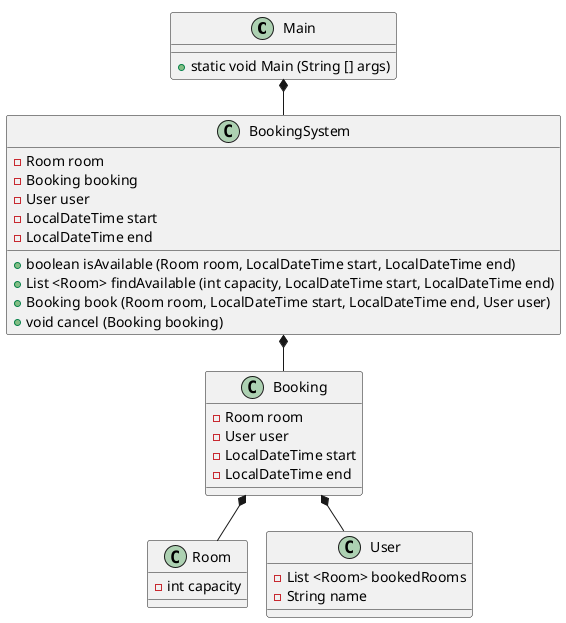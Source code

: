@startuml
'https://plantuml.com/class-diagram

!pragma layout smetana

class Main {
+ static void Main (String [] args)

}

class BookingSystem {
- Room room
- Booking booking
- User user
- LocalDateTime start
- LocalDateTime end


+ boolean isAvailable (Room room, LocalDateTime start, LocalDateTime end)
+ List <Room> findAvailable (int capacity, LocalDateTime start, LocalDateTime end)
+ Booking book (Room room, LocalDateTime start, LocalDateTime end, User user)
+ void cancel (Booking booking)
}


class Booking {
- Room room
- User user
- LocalDateTime start
- LocalDateTime end

}

class Room {
- int capacity

}

class User {
- List <Room> bookedRooms
- String name

}

Main *-- BookingSystem
BookingSystem *-- Booking
Booking *-- User
Booking *-- Room

@enduml